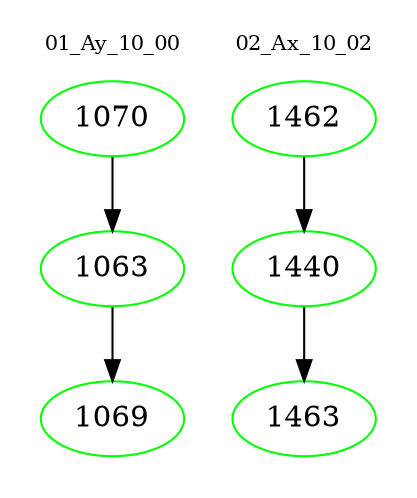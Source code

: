 digraph{
subgraph cluster_0 {
color = white
label = "01_Ay_10_00";
fontsize=10;
T0_1070 [label="1070", color="green"]
T0_1070 -> T0_1063 [color="black"]
T0_1063 [label="1063", color="green"]
T0_1063 -> T0_1069 [color="black"]
T0_1069 [label="1069", color="green"]
}
subgraph cluster_1 {
color = white
label = "02_Ax_10_02";
fontsize=10;
T1_1462 [label="1462", color="green"]
T1_1462 -> T1_1440 [color="black"]
T1_1440 [label="1440", color="green"]
T1_1440 -> T1_1463 [color="black"]
T1_1463 [label="1463", color="green"]
}
}
